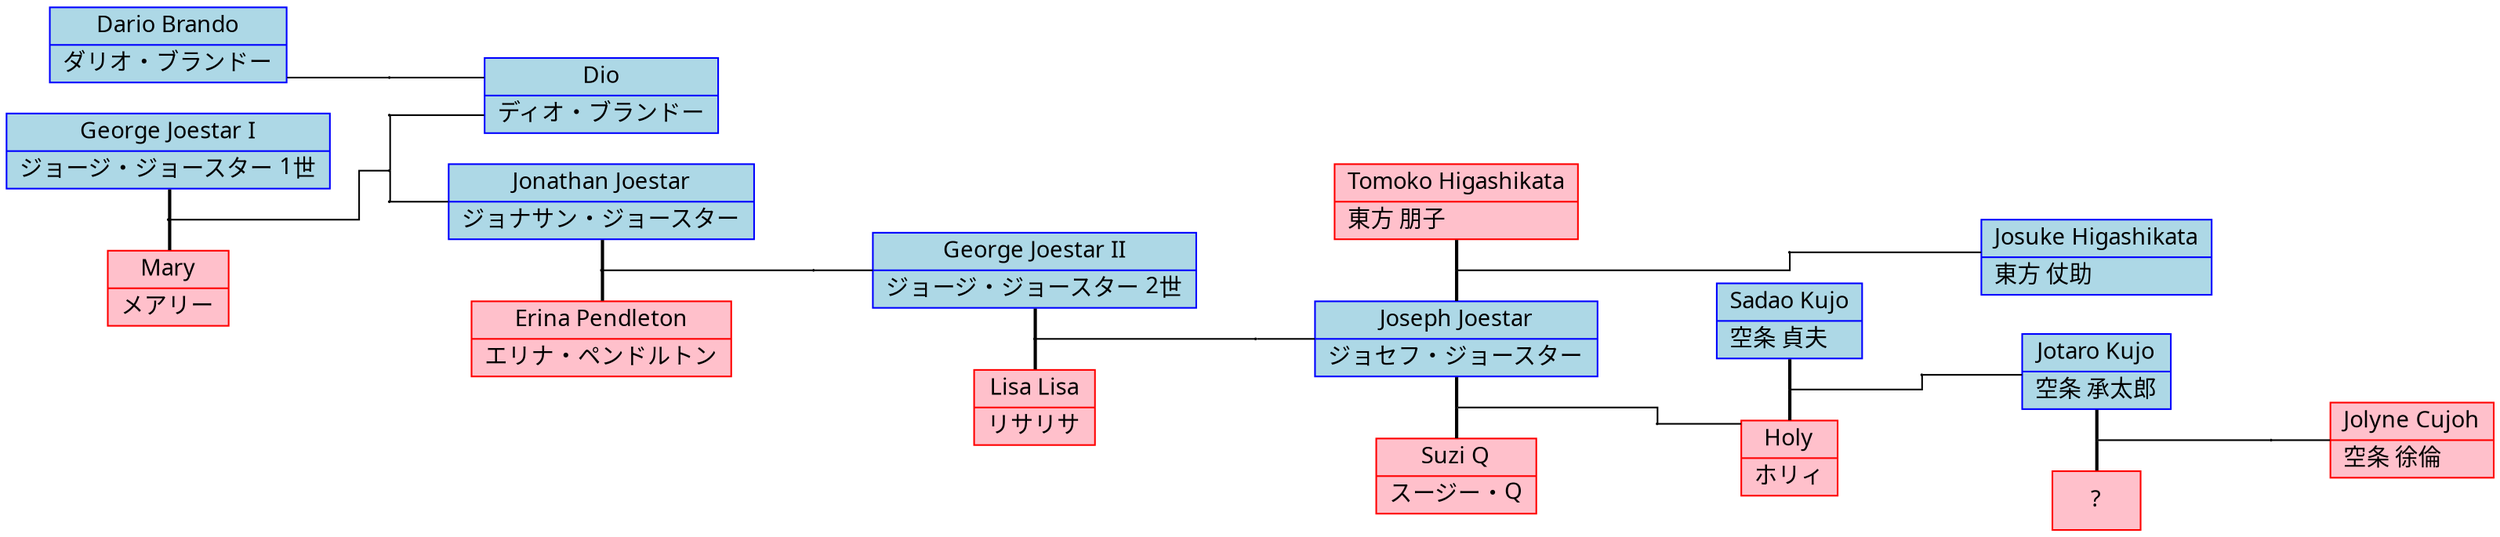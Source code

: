 graph "Joestars" {
graph [charset="UTF-8", rankdir="LR", splines="ortho"]
node [fontname="Sans", shape="record"]





GeorgeI [color="blue", fillcolor="lightblue", label=" George&nbsp;Joestar&nbsp;I| ジョージ・ジョースター&nbsp;1世\l", style="filled"]

Mary [color="red", fillcolor="pink", label=" Mary| メアリー\l", style="filled"]

Dario [color="blue", fillcolor="lightblue", label=" Dario&nbsp;Brando| ダリオ・ブランドー\l", style="filled"]

Jonathan [color="blue", fillcolor="lightblue", label=" Jonathan&nbsp;Joestar| ジョナサン・ジョースター\l", style="filled"]

Erina [color="red", fillcolor="pink", label=" Erina&nbsp;Pendleton| エリナ・ペンドルトン\l", style="filled"]

Dio [color="blue", fillcolor="lightblue", label=" Dio| ディオ・ブランドー\l", style="filled"]

GeorgeII [color="blue", fillcolor="lightblue", label=" George&nbsp;Joestar&nbsp;II| ジョージ・ジョースター&nbsp;2世\l", style="filled"]

LisaLisa [color="red", fillcolor="pink", label=" Lisa&nbsp;Lisa| リサリサ\l", style="filled"]

Joseph [color="blue", fillcolor="lightblue", label=" Joseph&nbsp;Joestar| ジョセフ・ジョースター\l", style="filled"]

SuziQ [color="red", fillcolor="pink", label=" Suzi&nbsp;Q| スージー・Q\l", style="filled"]

Tomoko [color="red", fillcolor="pink", label=" Tomoko&nbsp;Higashikata| 東方&nbsp;朋子\l", style="filled"]

Sadao [color="blue", fillcolor="lightblue", label=" Sadao&nbsp;Kujo| 空条&nbsp;貞夫\l", style="filled"]

Holy [color="red", fillcolor="pink", label=" Holy| ホリィ\l", style="filled"]

Jotaro [color="blue", fillcolor="lightblue", label=" Jotaro&nbsp;Kujo| 空条&nbsp;承太郎\l", style="filled"]

JotaroWife [color="red", fillcolor="pink", label=" ?", style="filled"]

Jolyne [color="red", fillcolor="pink", label=" Jolyne&nbsp;Cujoh| 空条&nbsp;徐倫\l", style="filled"]

Josuke [color="blue", fillcolor="lightblue", label=" Josuke&nbsp;Higashikata| 東方&nbsp;仗助\l", style="filled"]

{rank=same; Dario -- GeorgeI [style=invis]}

{rank=same; Dio -- Jonathan [style=invis]}

{rank=same; Tomoko -- Joseph -- SuziQ [style=invis]}

{rank=same; Josuke -- Jotaro [style=invis]}

f0_c [height="0.01", shape="point", width="0.01"]
Dario -- f0_c
f0_c -- Dio

f1_p [height="0.01", shape="point", width="0.01"]
f1_c0 [height="0.01", shape="point", width="0.01"]
f1_c1 [height="0.01", shape="point", width="0.01"]
f1_c2 [height="0.01", shape="point", width="0.01"]
{rank=same; GeorgeI -- f1_p -- Mary [style=bold]}
{rank=same; f1_c0 -- f1_c1 -- f1_c2}
f1_p -- f1_c1
f1_c0 -- Dio
f1_c2 -- Jonathan

f2_p [height="0.01", shape="point", width="0.01"]
f2_c [height="0.01", shape="point", width="0.01"]
{rank=same; Jonathan -- f2_p -- Erina [style=bold]}
f2_p -- f2_c
f2_c -- GeorgeII

f3_p [height="0.01", shape="point", width="0.01"]
f3_c [height="0.01", shape="point", width="0.01"]
{rank=same; GeorgeII -- f3_p -- LisaLisa [style=bold]}
f3_p -- f3_c
f3_c -- Joseph

f4_p [height="0.01", shape="point", width="0.01"]
f4_c [height="0.01", shape="point", width="0.01"]
{rank=same; Tomoko -- f4_p -- Joseph [style=bold]}
f4_p -- f4_c
f4_c -- Josuke

f5_p [height="0.01", shape="point", width="0.01"]
f5_c [height="0.01", shape="point", width="0.01"]
{rank=same; Joseph -- f5_p -- SuziQ [style=bold]}
f5_p -- f5_c
f5_c -- Holy

f6_p [height="0.01", shape="point", width="0.01"]
f6_c [height="0.01", shape="point", width="0.01"]
{rank=same; Sadao -- f6_p -- Holy [style=bold]}
f6_p -- f6_c
f6_c -- Jotaro

f7_p [height="0.01", shape="point", width="0.01"]
f7_c [height="0.01", shape="point", width="0.01"]
{rank=same; Jotaro -- f7_p -- JotaroWife [style=bold]}
f7_p -- f7_c
f7_c -- Jolyne

}
